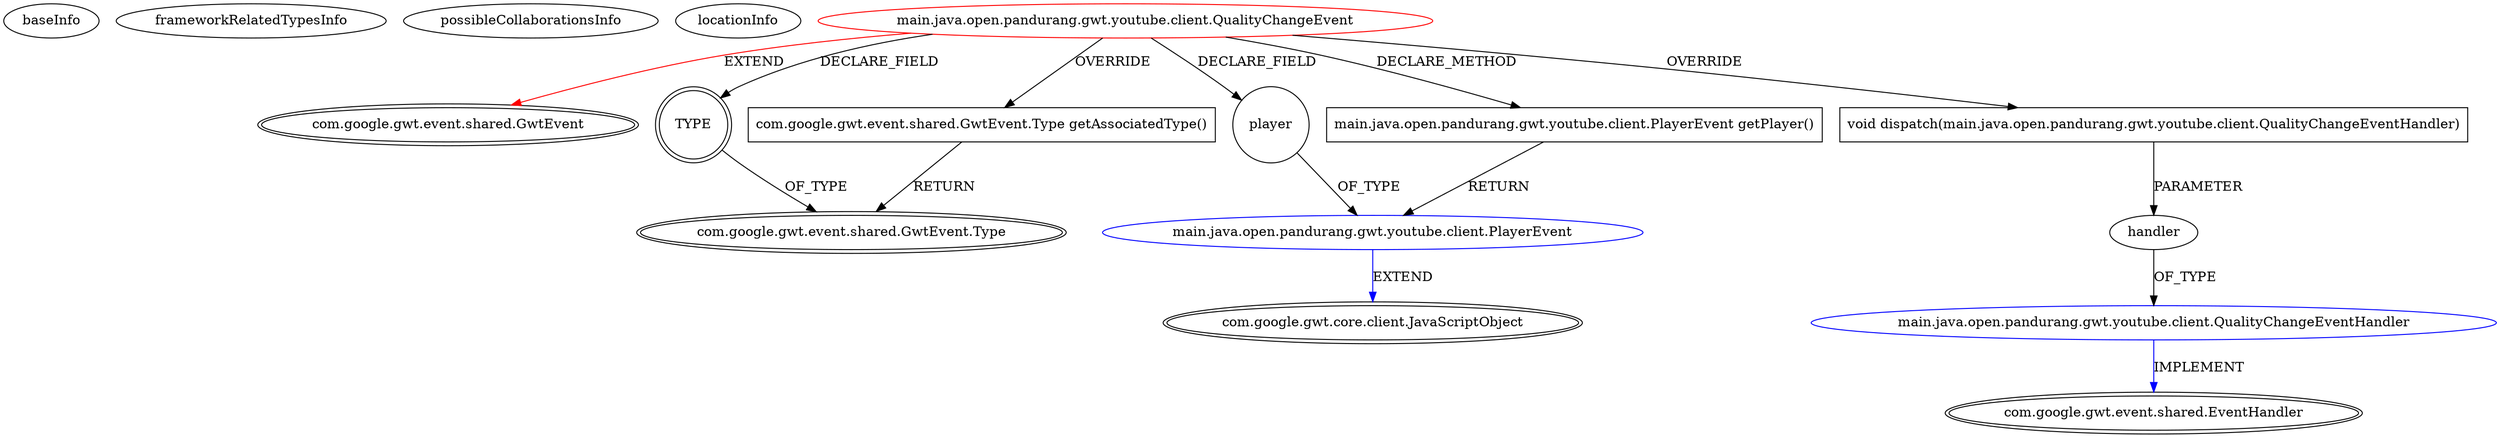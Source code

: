 digraph {
baseInfo[graphId=4265,category="extension_graph",isAnonymous=false,possibleRelation=true]
frameworkRelatedTypesInfo[0="com.google.gwt.event.shared.GwtEvent"]
possibleCollaborationsInfo[0="4265~CLIENT_METHOD_DECLARATION-RETURN_TYPE-FIELD_DECLARATION-~com.google.gwt.event.shared.GwtEvent ~com.google.gwt.core.client.JavaScriptObject ~false~false",1="4265~OVERRIDING_METHOD_DECLARATION-PARAMETER_DECLARATION-~com.google.gwt.event.shared.GwtEvent ~com.google.gwt.event.shared.EventHandler ~false~false"]
locationInfo[projectName="pandurangpatil-gwt-youtube",filePath="/pandurangpatil-gwt-youtube/gwt-youtube-master/gwt-youtube-player/src/main/java/open/pandurang/gwt/youtube/client/QualityChangeEvent.java",contextSignature="QualityChangeEvent",graphId="4265"]
0[label="main.java.open.pandurang.gwt.youtube.client.QualityChangeEvent",vertexType="ROOT_CLIENT_CLASS_DECLARATION",isFrameworkType=false,color=red]
1[label="com.google.gwt.event.shared.GwtEvent",vertexType="FRAMEWORK_CLASS_TYPE",isFrameworkType=true,peripheries=2]
2[label="TYPE",vertexType="FIELD_DECLARATION",isFrameworkType=true,peripheries=2,shape=circle]
3[label="com.google.gwt.event.shared.GwtEvent.Type",vertexType="FRAMEWORK_CLASS_TYPE",isFrameworkType=true,peripheries=2]
4[label="player",vertexType="FIELD_DECLARATION",isFrameworkType=false,shape=circle]
5[label="main.java.open.pandurang.gwt.youtube.client.PlayerEvent",vertexType="REFERENCE_CLIENT_CLASS_DECLARATION",isFrameworkType=false,color=blue]
6[label="com.google.gwt.core.client.JavaScriptObject",vertexType="FRAMEWORK_CLASS_TYPE",isFrameworkType=true,peripheries=2]
7[label="com.google.gwt.event.shared.GwtEvent.Type getAssociatedType()",vertexType="OVERRIDING_METHOD_DECLARATION",isFrameworkType=false,shape=box]
9[label="void dispatch(main.java.open.pandurang.gwt.youtube.client.QualityChangeEventHandler)",vertexType="OVERRIDING_METHOD_DECLARATION",isFrameworkType=false,shape=box]
10[label="handler",vertexType="PARAMETER_DECLARATION",isFrameworkType=false]
11[label="main.java.open.pandurang.gwt.youtube.client.QualityChangeEventHandler",vertexType="REFERENCE_CLIENT_CLASS_DECLARATION",isFrameworkType=false,color=blue]
12[label="com.google.gwt.event.shared.EventHandler",vertexType="FRAMEWORK_INTERFACE_TYPE",isFrameworkType=true,peripheries=2]
13[label="main.java.open.pandurang.gwt.youtube.client.PlayerEvent getPlayer()",vertexType="CLIENT_METHOD_DECLARATION",isFrameworkType=false,shape=box]
0->1[label="EXTEND",color=red]
0->2[label="DECLARE_FIELD"]
2->3[label="OF_TYPE"]
0->4[label="DECLARE_FIELD"]
5->6[label="EXTEND",color=blue]
4->5[label="OF_TYPE"]
0->7[label="OVERRIDE"]
7->3[label="RETURN"]
0->9[label="OVERRIDE"]
11->12[label="IMPLEMENT",color=blue]
10->11[label="OF_TYPE"]
9->10[label="PARAMETER"]
0->13[label="DECLARE_METHOD"]
13->5[label="RETURN"]
}
